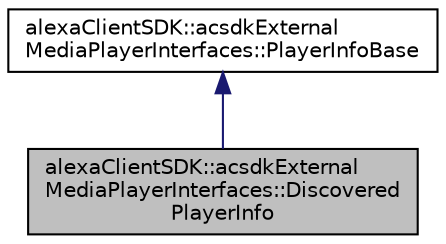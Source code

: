 digraph "alexaClientSDK::acsdkExternalMediaPlayerInterfaces::DiscoveredPlayerInfo"
{
 // LATEX_PDF_SIZE
  edge [fontname="Helvetica",fontsize="10",labelfontname="Helvetica",labelfontsize="10"];
  node [fontname="Helvetica",fontsize="10",shape=record];
  Node1 [label="alexaClientSDK::acsdkExternal\lMediaPlayerInterfaces::Discovered\lPlayerInfo",height=0.2,width=0.4,color="black", fillcolor="grey75", style="filled", fontcolor="black",tooltip=" "];
  Node2 -> Node1 [dir="back",color="midnightblue",fontsize="10",style="solid",fontname="Helvetica"];
  Node2 [label="alexaClientSDK::acsdkExternal\lMediaPlayerInterfaces::PlayerInfoBase",height=0.2,width=0.4,color="black", fillcolor="white", style="filled",URL="$structalexa_client_s_d_k_1_1acsdk_external_media_player_interfaces_1_1_player_info_base.html",tooltip=" "];
}
